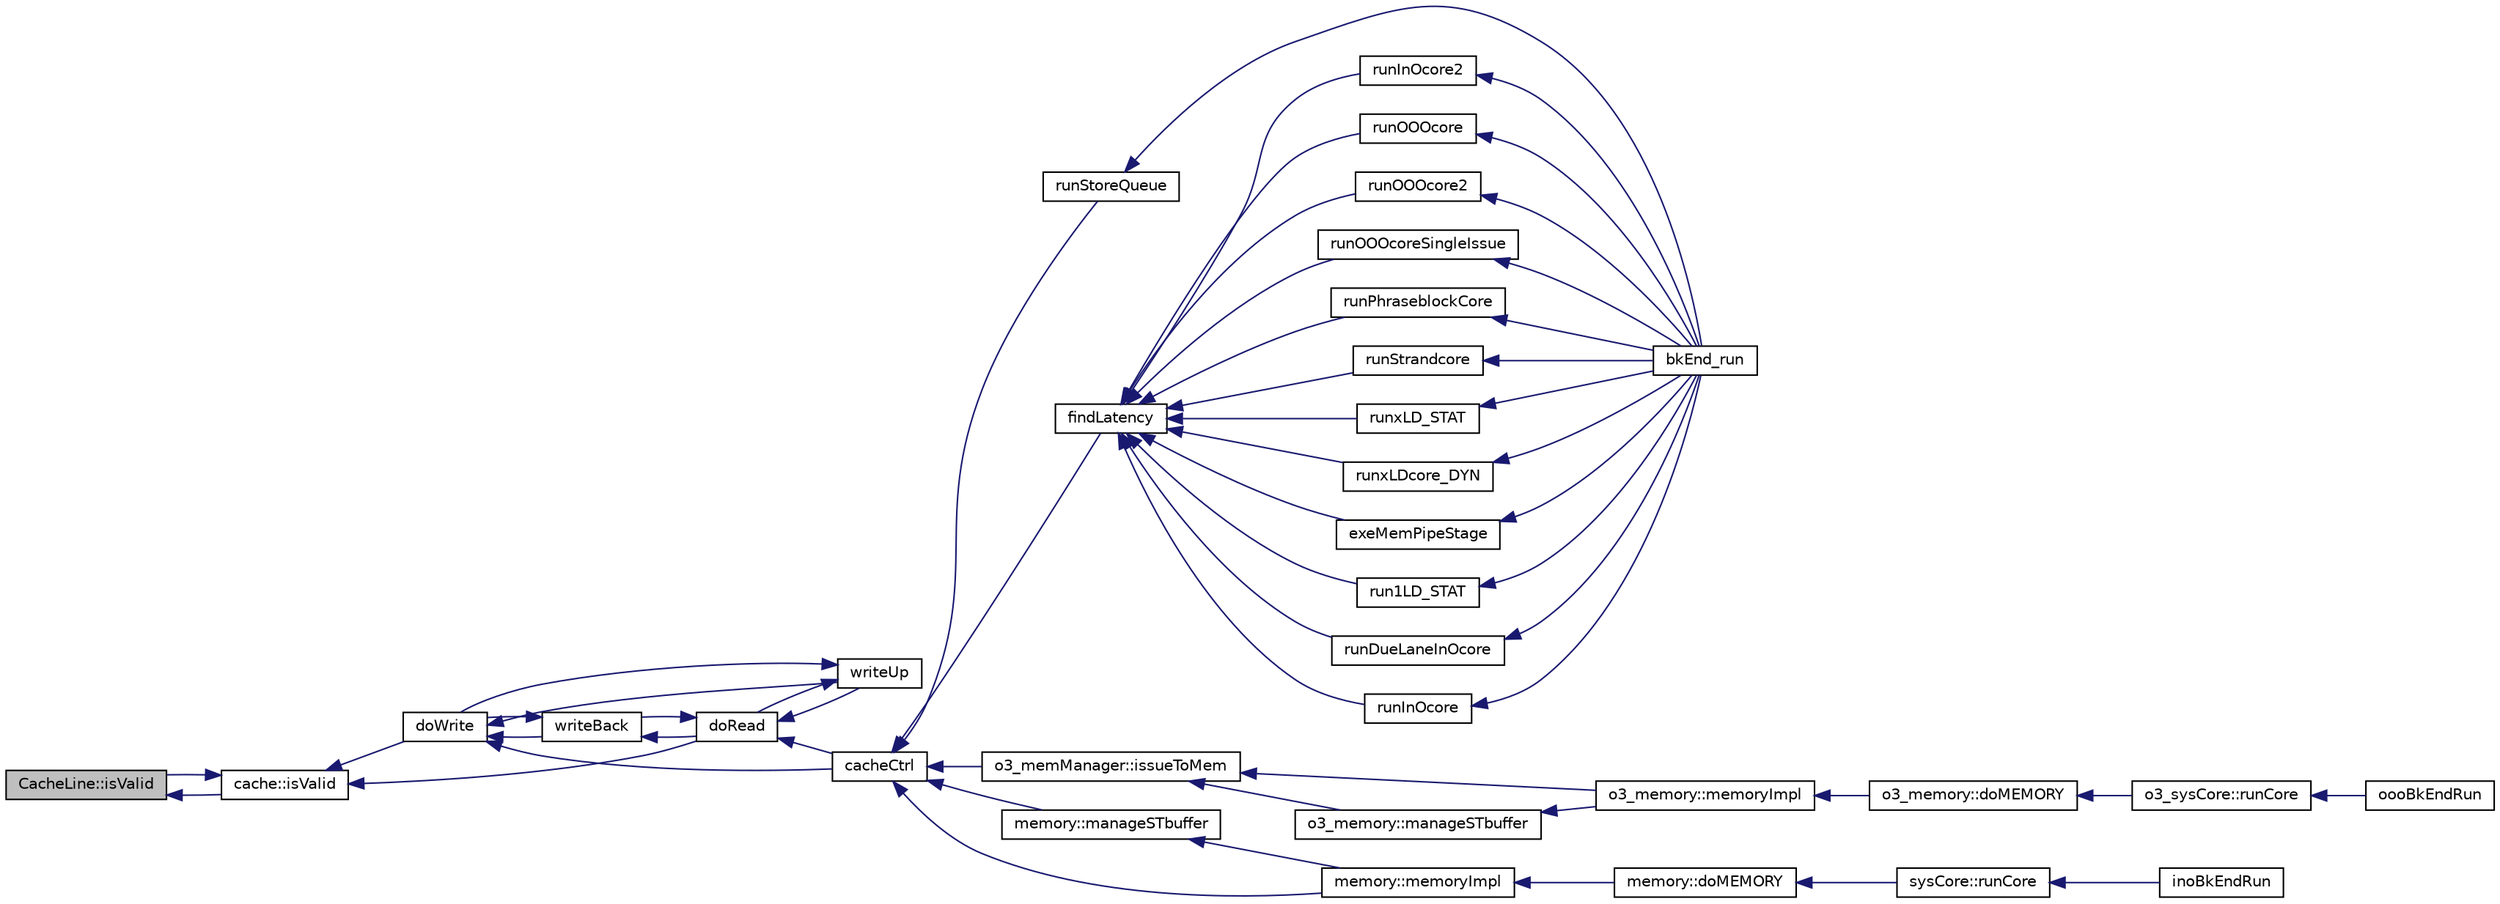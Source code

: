 digraph G
{
  edge [fontname="Helvetica",fontsize="10",labelfontname="Helvetica",labelfontsize="10"];
  node [fontname="Helvetica",fontsize="10",shape=record];
  rankdir=LR;
  Node1 [label="CacheLine::isValid",height=0.2,width=0.4,color="black", fillcolor="grey75", style="filled" fontcolor="black"];
  Node1 -> Node2 [dir=back,color="midnightblue",fontsize="10",style="solid"];
  Node2 [label="cache::isValid",height=0.2,width=0.4,color="black", fillcolor="white", style="filled",URL="$classcache.html#a2c8e87daacbe31a4780e06db9d571742"];
  Node2 -> Node3 [dir=back,color="midnightblue",fontsize="10",style="solid"];
  Node3 [label="doRead",height=0.2,width=0.4,color="black", fillcolor="white", style="filled",URL="$cacheCtrl_8h.html#aca22aa31c1e2231d94dea96de677955a"];
  Node3 -> Node4 [dir=back,color="midnightblue",fontsize="10",style="solid"];
  Node4 [label="cacheCtrl",height=0.2,width=0.4,color="black", fillcolor="white", style="filled",URL="$cacheCtrl_8h.html#a647b95d4a9cb0f09d95d2adfaf25e1d7"];
  Node4 -> Node5 [dir=back,color="midnightblue",fontsize="10",style="solid"];
  Node5 [label="findLatency",height=0.2,width=0.4,color="black", fillcolor="white", style="filled",URL="$bkEnd_8cpp.html#a425e040d7cdd063c48e543f19d61d29e"];
  Node5 -> Node6 [dir=back,color="midnightblue",fontsize="10",style="solid"];
  Node6 [label="exeMemPipeStage",height=0.2,width=0.4,color="black", fillcolor="white", style="filled",URL="$bkEnd_8cpp.html#a184a478d12000544a380c7aa50a9894d"];
  Node6 -> Node7 [dir=back,color="midnightblue",fontsize="10",style="solid"];
  Node7 [label="bkEnd_run",height=0.2,width=0.4,color="black", fillcolor="white", style="filled",URL="$bkEnd_8h.html#a0de885ce07273f37e162ecb0e63ec95d"];
  Node5 -> Node8 [dir=back,color="midnightblue",fontsize="10",style="solid"];
  Node8 [label="run1LD_STAT",height=0.2,width=0.4,color="black", fillcolor="white", style="filled",URL="$bkEnd_8cpp.html#a97c39e40275c8b88452f484247c641e6"];
  Node8 -> Node7 [dir=back,color="midnightblue",fontsize="10",style="solid"];
  Node5 -> Node9 [dir=back,color="midnightblue",fontsize="10",style="solid"];
  Node9 [label="runDueLaneInOcore",height=0.2,width=0.4,color="black", fillcolor="white", style="filled",URL="$bkEnd_8cpp.html#ace2244168da67b24c25de5eeb8e324e7"];
  Node9 -> Node7 [dir=back,color="midnightblue",fontsize="10",style="solid"];
  Node5 -> Node10 [dir=back,color="midnightblue",fontsize="10",style="solid"];
  Node10 [label="runInOcore",height=0.2,width=0.4,color="black", fillcolor="white", style="filled",URL="$bkEnd_8cpp.html#a08f23b53db9ac916db6ee3b82c8a80a9"];
  Node10 -> Node7 [dir=back,color="midnightblue",fontsize="10",style="solid"];
  Node5 -> Node11 [dir=back,color="midnightblue",fontsize="10",style="solid"];
  Node11 [label="runInOcore2",height=0.2,width=0.4,color="black", fillcolor="white", style="filled",URL="$bkEnd_8cpp.html#ac12de6e25fc3f32a278fbc174b77bcf8"];
  Node11 -> Node7 [dir=back,color="midnightblue",fontsize="10",style="solid"];
  Node5 -> Node12 [dir=back,color="midnightblue",fontsize="10",style="solid"];
  Node12 [label="runOOOcore",height=0.2,width=0.4,color="black", fillcolor="white", style="filled",URL="$bkEnd_8cpp.html#a0048e706dd30cad67418041c870d1850"];
  Node12 -> Node7 [dir=back,color="midnightblue",fontsize="10",style="solid"];
  Node5 -> Node13 [dir=back,color="midnightblue",fontsize="10",style="solid"];
  Node13 [label="runOOOcore2",height=0.2,width=0.4,color="black", fillcolor="white", style="filled",URL="$bkEnd_8cpp.html#a1e86a57f718ccc5c785cb2f69e4eb150"];
  Node13 -> Node7 [dir=back,color="midnightblue",fontsize="10",style="solid"];
  Node5 -> Node14 [dir=back,color="midnightblue",fontsize="10",style="solid"];
  Node14 [label="runOOOcoreSingleIssue",height=0.2,width=0.4,color="black", fillcolor="white", style="filled",URL="$bkEnd_8cpp.html#a10447d26aeb9ab403590f64c71683174"];
  Node14 -> Node7 [dir=back,color="midnightblue",fontsize="10",style="solid"];
  Node5 -> Node15 [dir=back,color="midnightblue",fontsize="10",style="solid"];
  Node15 [label="runPhraseblockCore",height=0.2,width=0.4,color="black", fillcolor="white", style="filled",URL="$bkEnd_8cpp.html#a6ce7251cbd93290a7c6774649b96b166"];
  Node15 -> Node7 [dir=back,color="midnightblue",fontsize="10",style="solid"];
  Node5 -> Node16 [dir=back,color="midnightblue",fontsize="10",style="solid"];
  Node16 [label="runStrandcore",height=0.2,width=0.4,color="black", fillcolor="white", style="filled",URL="$bkEnd_8cpp.html#a72051851d4c12247aaab4ed481b9c2d1"];
  Node16 -> Node7 [dir=back,color="midnightblue",fontsize="10",style="solid"];
  Node5 -> Node17 [dir=back,color="midnightblue",fontsize="10",style="solid"];
  Node17 [label="runxLD_STAT",height=0.2,width=0.4,color="black", fillcolor="white", style="filled",URL="$bkEnd_8cpp.html#a63d6bd6a56d403ccb003d08d98681a3b"];
  Node17 -> Node7 [dir=back,color="midnightblue",fontsize="10",style="solid"];
  Node5 -> Node18 [dir=back,color="midnightblue",fontsize="10",style="solid"];
  Node18 [label="runxLDcore_DYN",height=0.2,width=0.4,color="black", fillcolor="white", style="filled",URL="$bkEnd_8cpp.html#a00dd14f5dbcba28599ade0a3d5c47091"];
  Node18 -> Node7 [dir=back,color="midnightblue",fontsize="10",style="solid"];
  Node4 -> Node19 [dir=back,color="midnightblue",fontsize="10",style="solid"];
  Node19 [label="o3_memManager::issueToMem",height=0.2,width=0.4,color="black", fillcolor="white", style="filled",URL="$classo3__memManager.html#a9e44a6173a6b099fa6e7644960aac5cf"];
  Node19 -> Node20 [dir=back,color="midnightblue",fontsize="10",style="solid"];
  Node20 [label="o3_memory::manageSTbuffer",height=0.2,width=0.4,color="black", fillcolor="white", style="filled",URL="$classo3__memory.html#a91a7367c72346b355709afddef9296bf"];
  Node20 -> Node21 [dir=back,color="midnightblue",fontsize="10",style="solid"];
  Node21 [label="o3_memory::memoryImpl",height=0.2,width=0.4,color="black", fillcolor="white", style="filled",URL="$classo3__memory.html#ad44b31e95afd6e63f85401be8e58318d"];
  Node21 -> Node22 [dir=back,color="midnightblue",fontsize="10",style="solid"];
  Node22 [label="o3_memory::doMEMORY",height=0.2,width=0.4,color="black", fillcolor="white", style="filled",URL="$classo3__memory.html#a14fb30065edbb1758d0e4c9ac3f92433"];
  Node22 -> Node23 [dir=back,color="midnightblue",fontsize="10",style="solid"];
  Node23 [label="o3_sysCore::runCore",height=0.2,width=0.4,color="black", fillcolor="white", style="filled",URL="$classo3__sysCore.html#ab97edaa7f8ea74d7315b71d7d03a736c"];
  Node23 -> Node24 [dir=back,color="midnightblue",fontsize="10",style="solid"];
  Node24 [label="oooBkEndRun",height=0.2,width=0.4,color="black", fillcolor="white", style="filled",URL="$oooBkEnd_8h.html#aaa2cf7fe88073cf54894d48f17271d93"];
  Node19 -> Node21 [dir=back,color="midnightblue",fontsize="10",style="solid"];
  Node4 -> Node25 [dir=back,color="midnightblue",fontsize="10",style="solid"];
  Node25 [label="memory::manageSTbuffer",height=0.2,width=0.4,color="black", fillcolor="white", style="filled",URL="$classmemory.html#a43b452151bf034cd654a711b21078097"];
  Node25 -> Node26 [dir=back,color="midnightblue",fontsize="10",style="solid"];
  Node26 [label="memory::memoryImpl",height=0.2,width=0.4,color="black", fillcolor="white", style="filled",URL="$classmemory.html#a3c2b4025c057acb762cc6630f324d3dc"];
  Node26 -> Node27 [dir=back,color="midnightblue",fontsize="10",style="solid"];
  Node27 [label="memory::doMEMORY",height=0.2,width=0.4,color="black", fillcolor="white", style="filled",URL="$classmemory.html#ae667b5ac087faff10a52913146d6b627"];
  Node27 -> Node28 [dir=back,color="midnightblue",fontsize="10",style="solid"];
  Node28 [label="sysCore::runCore",height=0.2,width=0.4,color="black", fillcolor="white", style="filled",URL="$classsysCore.html#a329e1539dcc7da668fb0d6237368922f"];
  Node28 -> Node29 [dir=back,color="midnightblue",fontsize="10",style="solid"];
  Node29 [label="inoBkEndRun",height=0.2,width=0.4,color="black", fillcolor="white", style="filled",URL="$inoBkEnd_8h.html#a7f7897adf2514facd31db95c4b90314d"];
  Node4 -> Node26 [dir=back,color="midnightblue",fontsize="10",style="solid"];
  Node4 -> Node30 [dir=back,color="midnightblue",fontsize="10",style="solid"];
  Node30 [label="runStoreQueue",height=0.2,width=0.4,color="black", fillcolor="white", style="filled",URL="$bkEnd_8cpp.html#aeb3bb6faa3048d5856d06e6205cc3248"];
  Node30 -> Node7 [dir=back,color="midnightblue",fontsize="10",style="solid"];
  Node3 -> Node31 [dir=back,color="midnightblue",fontsize="10",style="solid"];
  Node31 [label="writeBack",height=0.2,width=0.4,color="black", fillcolor="white", style="filled",URL="$cacheCtrl_8h.html#a3c95fb18f45bc2704ececadb8e7a3200"];
  Node31 -> Node3 [dir=back,color="midnightblue",fontsize="10",style="solid"];
  Node31 -> Node32 [dir=back,color="midnightblue",fontsize="10",style="solid"];
  Node32 [label="doWrite",height=0.2,width=0.4,color="black", fillcolor="white", style="filled",URL="$cacheCtrl_8h.html#a940d1bcbe86e71d64bd1eede69d55324"];
  Node32 -> Node4 [dir=back,color="midnightblue",fontsize="10",style="solid"];
  Node32 -> Node31 [dir=back,color="midnightblue",fontsize="10",style="solid"];
  Node32 -> Node33 [dir=back,color="midnightblue",fontsize="10",style="solid"];
  Node33 [label="writeUp",height=0.2,width=0.4,color="black", fillcolor="white", style="filled",URL="$cacheCtrl_8cpp.html#a2b7fac6feef0a70c72a45d493088b270"];
  Node33 -> Node3 [dir=back,color="midnightblue",fontsize="10",style="solid"];
  Node33 -> Node32 [dir=back,color="midnightblue",fontsize="10",style="solid"];
  Node3 -> Node33 [dir=back,color="midnightblue",fontsize="10",style="solid"];
  Node2 -> Node32 [dir=back,color="midnightblue",fontsize="10",style="solid"];
  Node2 -> Node1 [dir=back,color="midnightblue",fontsize="10",style="solid"];
}
